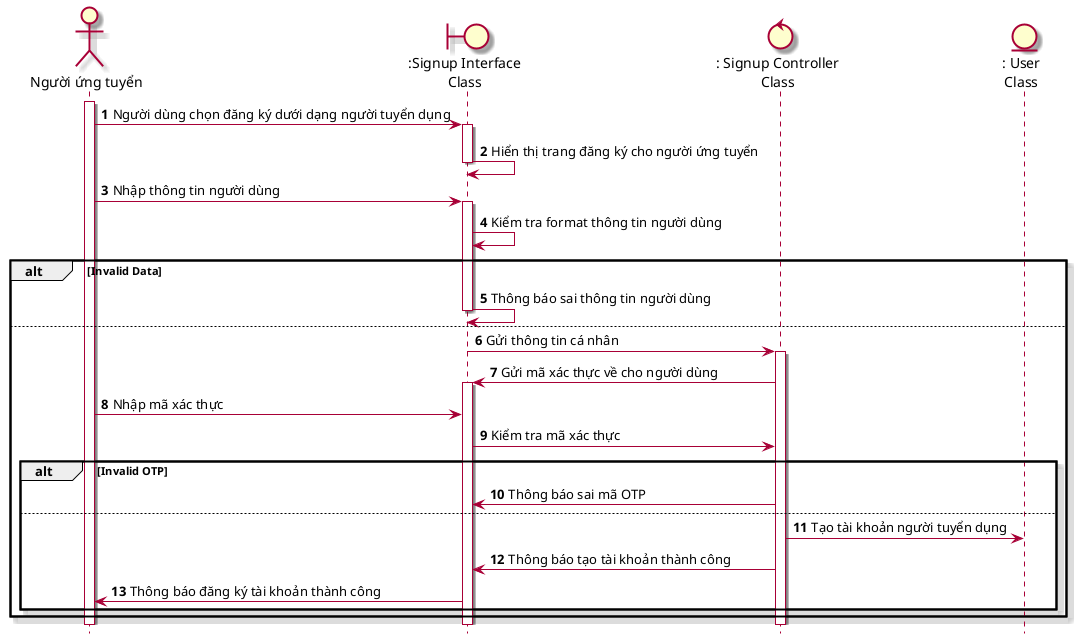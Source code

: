 @startuml SeqDangKy

skin rose
hide footbox

actor "Người ứng tuyển" as nguoiUngTuyen
boundary ":Signup Interface\nClass" as signupInterface
control ": Signup Controller\nClass" as signupControl
entity ": User\nClass" as user
autonumber
nguoiUngTuyen++    
nguoiUngTuyen -> signupInterface++ : Người dùng chọn đăng ký dưới dạng người tuyển dụng 
signupInterface -> signupInterface-- : Hiển thị trang đăng ký cho người ứng tuyển
nguoiUngTuyen -> signupInterface++: Nhập thông tin người dùng
signupInterface -> signupInterface: Kiểm tra format thông tin người dùng

alt Invalid Data
    signupInterface ->signupInterface--: Thông báo sai thông tin người dùng
else
    signupInterface -> signupControl++: Gửi thông tin cá nhân
    signupControl -> signupInterface++: Gửi mã xác thực về cho người dùng
    nguoiUngTuyen -> signupInterface: Nhập mã xác thực 
    signupInterface -> signupControl: Kiểm tra mã xác thực
    alt Invalid OTP
        signupControl -> signupInterface : Thông báo sai mã OTP
    else
        signupControl -> user: Tạo tài khoản người tuyển dụng
        signupControl -> signupInterface: Thông báo tạo tài khoản thành công
        signupInterface-> nguoiUngTuyen: Thông báo đăng ký tài khoản thành công
    end
end
